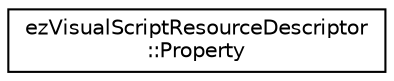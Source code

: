 digraph "Graphical Class Hierarchy"
{
 // LATEX_PDF_SIZE
  edge [fontname="Helvetica",fontsize="10",labelfontname="Helvetica",labelfontsize="10"];
  node [fontname="Helvetica",fontsize="10",shape=record];
  rankdir="LR";
  Node0 [label="ezVisualScriptResourceDescriptor\l::Property",height=0.2,width=0.4,color="black", fillcolor="white", style="filled",URL="$dd/d53/structez_visual_script_resource_descriptor_1_1_property.htm",tooltip=" "];
}
